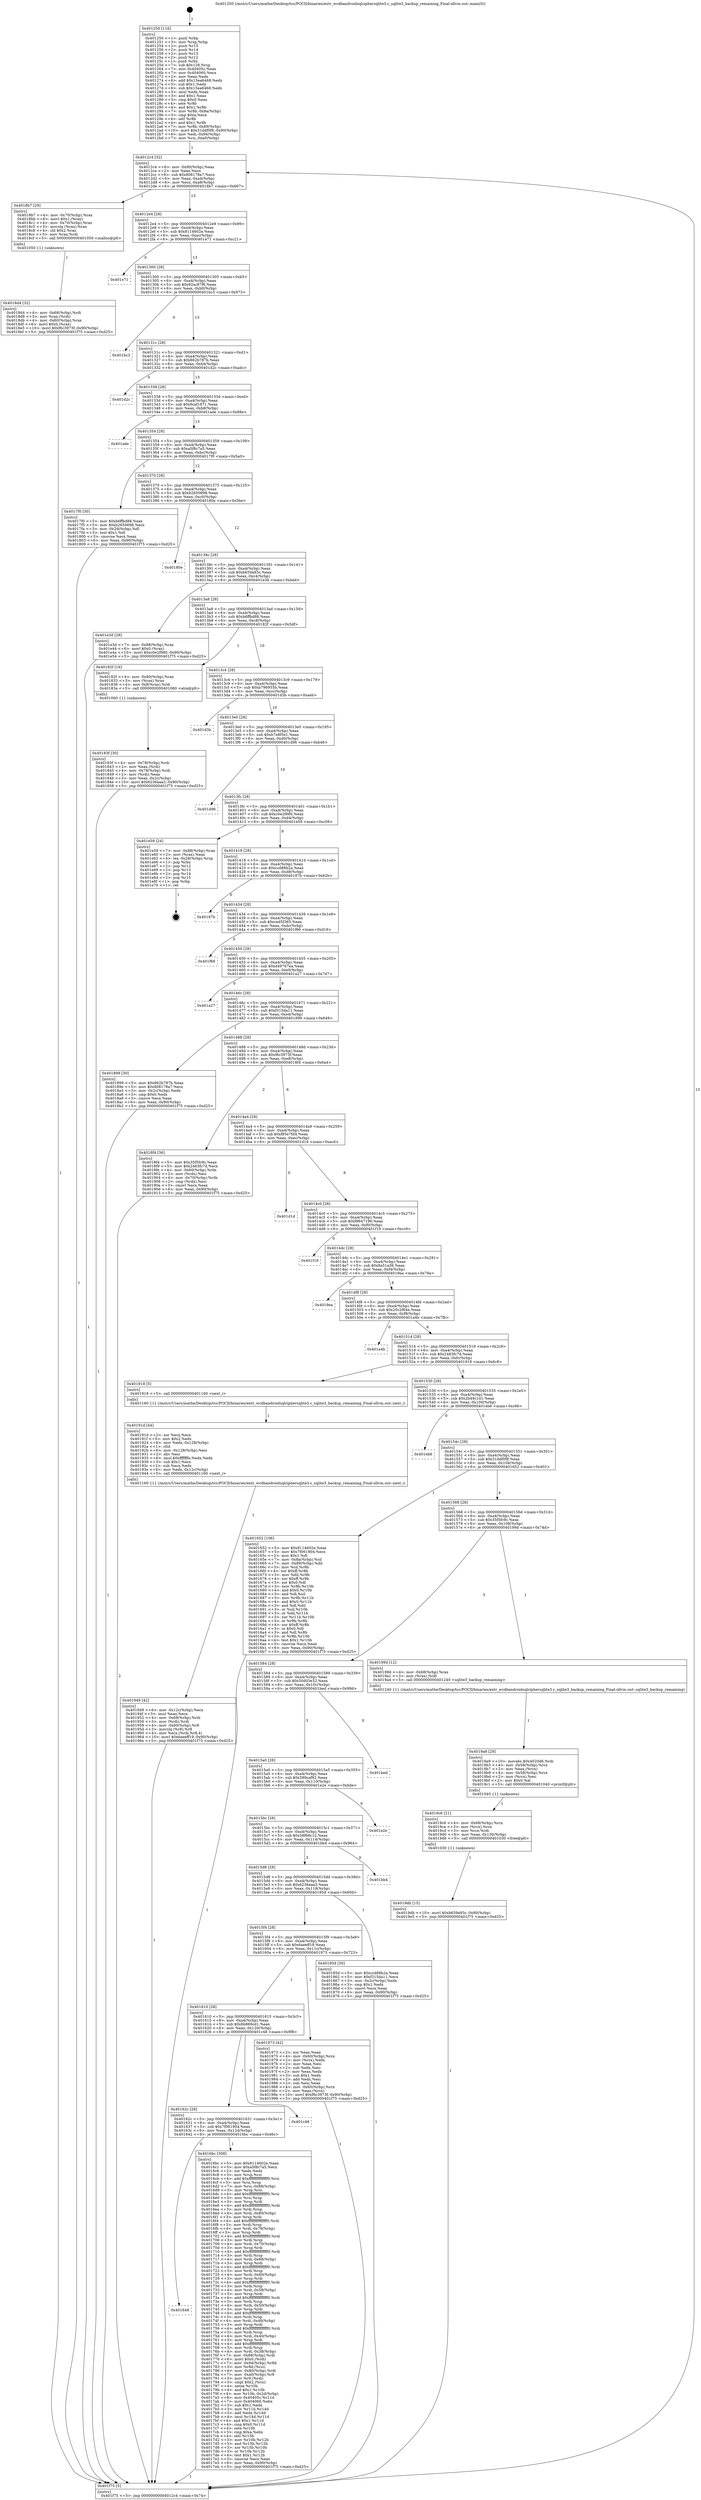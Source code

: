 digraph "0x401250" {
  label = "0x401250 (/mnt/c/Users/mathe/Desktop/tcc/POCII/binaries/extr_wcdbandroidsqlciphersqlite3.c_sqlite3_backup_remaining_Final-ollvm.out::main(0))"
  labelloc = "t"
  node[shape=record]

  Entry [label="",width=0.3,height=0.3,shape=circle,fillcolor=black,style=filled]
  "0x4012c4" [label="{
     0x4012c4 [32]\l
     | [instrs]\l
     &nbsp;&nbsp;0x4012c4 \<+6\>: mov -0x90(%rbp),%eax\l
     &nbsp;&nbsp;0x4012ca \<+2\>: mov %eax,%ecx\l
     &nbsp;&nbsp;0x4012cc \<+6\>: sub $0x808178a7,%ecx\l
     &nbsp;&nbsp;0x4012d2 \<+6\>: mov %eax,-0xa4(%rbp)\l
     &nbsp;&nbsp;0x4012d8 \<+6\>: mov %ecx,-0xa8(%rbp)\l
     &nbsp;&nbsp;0x4012de \<+6\>: je 00000000004018b7 \<main+0x667\>\l
  }"]
  "0x4018b7" [label="{
     0x4018b7 [29]\l
     | [instrs]\l
     &nbsp;&nbsp;0x4018b7 \<+4\>: mov -0x70(%rbp),%rax\l
     &nbsp;&nbsp;0x4018bb \<+6\>: movl $0x1,(%rax)\l
     &nbsp;&nbsp;0x4018c1 \<+4\>: mov -0x70(%rbp),%rax\l
     &nbsp;&nbsp;0x4018c5 \<+3\>: movslq (%rax),%rax\l
     &nbsp;&nbsp;0x4018c8 \<+4\>: shl $0x2,%rax\l
     &nbsp;&nbsp;0x4018cc \<+3\>: mov %rax,%rdi\l
     &nbsp;&nbsp;0x4018cf \<+5\>: call 0000000000401050 \<malloc@plt\>\l
     | [calls]\l
     &nbsp;&nbsp;0x401050 \{1\} (unknown)\l
  }"]
  "0x4012e4" [label="{
     0x4012e4 [28]\l
     | [instrs]\l
     &nbsp;&nbsp;0x4012e4 \<+5\>: jmp 00000000004012e9 \<main+0x99\>\l
     &nbsp;&nbsp;0x4012e9 \<+6\>: mov -0xa4(%rbp),%eax\l
     &nbsp;&nbsp;0x4012ef \<+5\>: sub $0x8114602e,%eax\l
     &nbsp;&nbsp;0x4012f4 \<+6\>: mov %eax,-0xac(%rbp)\l
     &nbsp;&nbsp;0x4012fa \<+6\>: je 0000000000401e71 \<main+0xc21\>\l
  }"]
  Exit [label="",width=0.3,height=0.3,shape=circle,fillcolor=black,style=filled,peripheries=2]
  "0x401e71" [label="{
     0x401e71\l
  }", style=dashed]
  "0x401300" [label="{
     0x401300 [28]\l
     | [instrs]\l
     &nbsp;&nbsp;0x401300 \<+5\>: jmp 0000000000401305 \<main+0xb5\>\l
     &nbsp;&nbsp;0x401305 \<+6\>: mov -0xa4(%rbp),%eax\l
     &nbsp;&nbsp;0x40130b \<+5\>: sub $0x82ac87f6,%eax\l
     &nbsp;&nbsp;0x401310 \<+6\>: mov %eax,-0xb0(%rbp)\l
     &nbsp;&nbsp;0x401316 \<+6\>: je 0000000000401bc3 \<main+0x973\>\l
  }"]
  "0x4019db" [label="{
     0x4019db [15]\l
     | [instrs]\l
     &nbsp;&nbsp;0x4019db \<+10\>: movl $0xb659a93c,-0x90(%rbp)\l
     &nbsp;&nbsp;0x4019e5 \<+5\>: jmp 0000000000401f75 \<main+0xd25\>\l
  }"]
  "0x401bc3" [label="{
     0x401bc3\l
  }", style=dashed]
  "0x40131c" [label="{
     0x40131c [28]\l
     | [instrs]\l
     &nbsp;&nbsp;0x40131c \<+5\>: jmp 0000000000401321 \<main+0xd1\>\l
     &nbsp;&nbsp;0x401321 \<+6\>: mov -0xa4(%rbp),%eax\l
     &nbsp;&nbsp;0x401327 \<+5\>: sub $0x862b787b,%eax\l
     &nbsp;&nbsp;0x40132c \<+6\>: mov %eax,-0xb4(%rbp)\l
     &nbsp;&nbsp;0x401332 \<+6\>: je 0000000000401d2c \<main+0xadc\>\l
  }"]
  "0x4019c6" [label="{
     0x4019c6 [21]\l
     | [instrs]\l
     &nbsp;&nbsp;0x4019c6 \<+4\>: mov -0x68(%rbp),%rcx\l
     &nbsp;&nbsp;0x4019ca \<+3\>: mov (%rcx),%rcx\l
     &nbsp;&nbsp;0x4019cd \<+3\>: mov %rcx,%rdi\l
     &nbsp;&nbsp;0x4019d0 \<+6\>: mov %eax,-0x130(%rbp)\l
     &nbsp;&nbsp;0x4019d6 \<+5\>: call 0000000000401030 \<free@plt\>\l
     | [calls]\l
     &nbsp;&nbsp;0x401030 \{1\} (unknown)\l
  }"]
  "0x401d2c" [label="{
     0x401d2c\l
  }", style=dashed]
  "0x401338" [label="{
     0x401338 [28]\l
     | [instrs]\l
     &nbsp;&nbsp;0x401338 \<+5\>: jmp 000000000040133d \<main+0xed\>\l
     &nbsp;&nbsp;0x40133d \<+6\>: mov -0xa4(%rbp),%eax\l
     &nbsp;&nbsp;0x401343 \<+5\>: sub $0x9caf1871,%eax\l
     &nbsp;&nbsp;0x401348 \<+6\>: mov %eax,-0xb8(%rbp)\l
     &nbsp;&nbsp;0x40134e \<+6\>: je 0000000000401ade \<main+0x88e\>\l
  }"]
  "0x4019a9" [label="{
     0x4019a9 [29]\l
     | [instrs]\l
     &nbsp;&nbsp;0x4019a9 \<+10\>: movabs $0x4020d6,%rdi\l
     &nbsp;&nbsp;0x4019b3 \<+4\>: mov -0x58(%rbp),%rcx\l
     &nbsp;&nbsp;0x4019b7 \<+2\>: mov %eax,(%rcx)\l
     &nbsp;&nbsp;0x4019b9 \<+4\>: mov -0x58(%rbp),%rcx\l
     &nbsp;&nbsp;0x4019bd \<+2\>: mov (%rcx),%esi\l
     &nbsp;&nbsp;0x4019bf \<+2\>: mov $0x0,%al\l
     &nbsp;&nbsp;0x4019c1 \<+5\>: call 0000000000401040 \<printf@plt\>\l
     | [calls]\l
     &nbsp;&nbsp;0x401040 \{1\} (unknown)\l
  }"]
  "0x401ade" [label="{
     0x401ade\l
  }", style=dashed]
  "0x401354" [label="{
     0x401354 [28]\l
     | [instrs]\l
     &nbsp;&nbsp;0x401354 \<+5\>: jmp 0000000000401359 \<main+0x109\>\l
     &nbsp;&nbsp;0x401359 \<+6\>: mov -0xa4(%rbp),%eax\l
     &nbsp;&nbsp;0x40135f \<+5\>: sub $0xa5f8c7a5,%eax\l
     &nbsp;&nbsp;0x401364 \<+6\>: mov %eax,-0xbc(%rbp)\l
     &nbsp;&nbsp;0x40136a \<+6\>: je 00000000004017f0 \<main+0x5a0\>\l
  }"]
  "0x401949" [label="{
     0x401949 [42]\l
     | [instrs]\l
     &nbsp;&nbsp;0x401949 \<+6\>: mov -0x12c(%rbp),%ecx\l
     &nbsp;&nbsp;0x40194f \<+3\>: imul %eax,%ecx\l
     &nbsp;&nbsp;0x401952 \<+4\>: mov -0x68(%rbp),%rdi\l
     &nbsp;&nbsp;0x401956 \<+3\>: mov (%rdi),%rdi\l
     &nbsp;&nbsp;0x401959 \<+4\>: mov -0x60(%rbp),%r8\l
     &nbsp;&nbsp;0x40195d \<+3\>: movslq (%r8),%r8\l
     &nbsp;&nbsp;0x401960 \<+4\>: mov %ecx,(%rdi,%r8,4)\l
     &nbsp;&nbsp;0x401964 \<+10\>: movl $0x6aeeff19,-0x90(%rbp)\l
     &nbsp;&nbsp;0x40196e \<+5\>: jmp 0000000000401f75 \<main+0xd25\>\l
  }"]
  "0x4017f0" [label="{
     0x4017f0 [30]\l
     | [instrs]\l
     &nbsp;&nbsp;0x4017f0 \<+5\>: mov $0xb6ffbd88,%eax\l
     &nbsp;&nbsp;0x4017f5 \<+5\>: mov $0xb2650698,%ecx\l
     &nbsp;&nbsp;0x4017fa \<+3\>: mov -0x2d(%rbp),%dl\l
     &nbsp;&nbsp;0x4017fd \<+3\>: test $0x1,%dl\l
     &nbsp;&nbsp;0x401800 \<+3\>: cmovne %ecx,%eax\l
     &nbsp;&nbsp;0x401803 \<+6\>: mov %eax,-0x90(%rbp)\l
     &nbsp;&nbsp;0x401809 \<+5\>: jmp 0000000000401f75 \<main+0xd25\>\l
  }"]
  "0x401370" [label="{
     0x401370 [28]\l
     | [instrs]\l
     &nbsp;&nbsp;0x401370 \<+5\>: jmp 0000000000401375 \<main+0x125\>\l
     &nbsp;&nbsp;0x401375 \<+6\>: mov -0xa4(%rbp),%eax\l
     &nbsp;&nbsp;0x40137b \<+5\>: sub $0xb2650698,%eax\l
     &nbsp;&nbsp;0x401380 \<+6\>: mov %eax,-0xc0(%rbp)\l
     &nbsp;&nbsp;0x401386 \<+6\>: je 000000000040180e \<main+0x5be\>\l
  }"]
  "0x40191d" [label="{
     0x40191d [44]\l
     | [instrs]\l
     &nbsp;&nbsp;0x40191d \<+2\>: xor %ecx,%ecx\l
     &nbsp;&nbsp;0x40191f \<+5\>: mov $0x2,%edx\l
     &nbsp;&nbsp;0x401924 \<+6\>: mov %edx,-0x128(%rbp)\l
     &nbsp;&nbsp;0x40192a \<+1\>: cltd\l
     &nbsp;&nbsp;0x40192b \<+6\>: mov -0x128(%rbp),%esi\l
     &nbsp;&nbsp;0x401931 \<+2\>: idiv %esi\l
     &nbsp;&nbsp;0x401933 \<+6\>: imul $0xfffffffe,%edx,%edx\l
     &nbsp;&nbsp;0x401939 \<+3\>: sub $0x1,%ecx\l
     &nbsp;&nbsp;0x40193c \<+2\>: sub %ecx,%edx\l
     &nbsp;&nbsp;0x40193e \<+6\>: mov %edx,-0x12c(%rbp)\l
     &nbsp;&nbsp;0x401944 \<+5\>: call 0000000000401160 \<next_i\>\l
     | [calls]\l
     &nbsp;&nbsp;0x401160 \{1\} (/mnt/c/Users/mathe/Desktop/tcc/POCII/binaries/extr_wcdbandroidsqlciphersqlite3.c_sqlite3_backup_remaining_Final-ollvm.out::next_i)\l
  }"]
  "0x40180e" [label="{
     0x40180e\l
  }", style=dashed]
  "0x40138c" [label="{
     0x40138c [28]\l
     | [instrs]\l
     &nbsp;&nbsp;0x40138c \<+5\>: jmp 0000000000401391 \<main+0x141\>\l
     &nbsp;&nbsp;0x401391 \<+6\>: mov -0xa4(%rbp),%eax\l
     &nbsp;&nbsp;0x401397 \<+5\>: sub $0xb659a93c,%eax\l
     &nbsp;&nbsp;0x40139c \<+6\>: mov %eax,-0xc4(%rbp)\l
     &nbsp;&nbsp;0x4013a2 \<+6\>: je 0000000000401e3d \<main+0xbed\>\l
  }"]
  "0x4018d4" [label="{
     0x4018d4 [32]\l
     | [instrs]\l
     &nbsp;&nbsp;0x4018d4 \<+4\>: mov -0x68(%rbp),%rdi\l
     &nbsp;&nbsp;0x4018d8 \<+3\>: mov %rax,(%rdi)\l
     &nbsp;&nbsp;0x4018db \<+4\>: mov -0x60(%rbp),%rax\l
     &nbsp;&nbsp;0x4018df \<+6\>: movl $0x0,(%rax)\l
     &nbsp;&nbsp;0x4018e5 \<+10\>: movl $0xf6c3973f,-0x90(%rbp)\l
     &nbsp;&nbsp;0x4018ef \<+5\>: jmp 0000000000401f75 \<main+0xd25\>\l
  }"]
  "0x401e3d" [label="{
     0x401e3d [28]\l
     | [instrs]\l
     &nbsp;&nbsp;0x401e3d \<+7\>: mov -0x88(%rbp),%rax\l
     &nbsp;&nbsp;0x401e44 \<+6\>: movl $0x0,(%rax)\l
     &nbsp;&nbsp;0x401e4a \<+10\>: movl $0xc0e2f980,-0x90(%rbp)\l
     &nbsp;&nbsp;0x401e54 \<+5\>: jmp 0000000000401f75 \<main+0xd25\>\l
  }"]
  "0x4013a8" [label="{
     0x4013a8 [28]\l
     | [instrs]\l
     &nbsp;&nbsp;0x4013a8 \<+5\>: jmp 00000000004013ad \<main+0x15d\>\l
     &nbsp;&nbsp;0x4013ad \<+6\>: mov -0xa4(%rbp),%eax\l
     &nbsp;&nbsp;0x4013b3 \<+5\>: sub $0xb6ffbd88,%eax\l
     &nbsp;&nbsp;0x4013b8 \<+6\>: mov %eax,-0xc8(%rbp)\l
     &nbsp;&nbsp;0x4013be \<+6\>: je 000000000040182f \<main+0x5df\>\l
  }"]
  "0x40183f" [label="{
     0x40183f [30]\l
     | [instrs]\l
     &nbsp;&nbsp;0x40183f \<+4\>: mov -0x78(%rbp),%rdi\l
     &nbsp;&nbsp;0x401843 \<+2\>: mov %eax,(%rdi)\l
     &nbsp;&nbsp;0x401845 \<+4\>: mov -0x78(%rbp),%rdi\l
     &nbsp;&nbsp;0x401849 \<+2\>: mov (%rdi),%eax\l
     &nbsp;&nbsp;0x40184b \<+3\>: mov %eax,-0x2c(%rbp)\l
     &nbsp;&nbsp;0x40184e \<+10\>: movl $0x6236aaa3,-0x90(%rbp)\l
     &nbsp;&nbsp;0x401858 \<+5\>: jmp 0000000000401f75 \<main+0xd25\>\l
  }"]
  "0x40182f" [label="{
     0x40182f [16]\l
     | [instrs]\l
     &nbsp;&nbsp;0x40182f \<+4\>: mov -0x80(%rbp),%rax\l
     &nbsp;&nbsp;0x401833 \<+3\>: mov (%rax),%rax\l
     &nbsp;&nbsp;0x401836 \<+4\>: mov 0x8(%rax),%rdi\l
     &nbsp;&nbsp;0x40183a \<+5\>: call 0000000000401060 \<atoi@plt\>\l
     | [calls]\l
     &nbsp;&nbsp;0x401060 \{1\} (unknown)\l
  }"]
  "0x4013c4" [label="{
     0x4013c4 [28]\l
     | [instrs]\l
     &nbsp;&nbsp;0x4013c4 \<+5\>: jmp 00000000004013c9 \<main+0x179\>\l
     &nbsp;&nbsp;0x4013c9 \<+6\>: mov -0xa4(%rbp),%eax\l
     &nbsp;&nbsp;0x4013cf \<+5\>: sub $0xb796955b,%eax\l
     &nbsp;&nbsp;0x4013d4 \<+6\>: mov %eax,-0xcc(%rbp)\l
     &nbsp;&nbsp;0x4013da \<+6\>: je 0000000000401d3b \<main+0xaeb\>\l
  }"]
  "0x401648" [label="{
     0x401648\l
  }", style=dashed]
  "0x401d3b" [label="{
     0x401d3b\l
  }", style=dashed]
  "0x4013e0" [label="{
     0x4013e0 [28]\l
     | [instrs]\l
     &nbsp;&nbsp;0x4013e0 \<+5\>: jmp 00000000004013e5 \<main+0x195\>\l
     &nbsp;&nbsp;0x4013e5 \<+6\>: mov -0xa4(%rbp),%eax\l
     &nbsp;&nbsp;0x4013eb \<+5\>: sub $0xb7e8f5e1,%eax\l
     &nbsp;&nbsp;0x4013f0 \<+6\>: mov %eax,-0xd0(%rbp)\l
     &nbsp;&nbsp;0x4013f6 \<+6\>: je 0000000000401d96 \<main+0xb46\>\l
  }"]
  "0x4016bc" [label="{
     0x4016bc [308]\l
     | [instrs]\l
     &nbsp;&nbsp;0x4016bc \<+5\>: mov $0x8114602e,%eax\l
     &nbsp;&nbsp;0x4016c1 \<+5\>: mov $0xa5f8c7a5,%ecx\l
     &nbsp;&nbsp;0x4016c6 \<+2\>: xor %edx,%edx\l
     &nbsp;&nbsp;0x4016c8 \<+3\>: mov %rsp,%rsi\l
     &nbsp;&nbsp;0x4016cb \<+4\>: add $0xfffffffffffffff0,%rsi\l
     &nbsp;&nbsp;0x4016cf \<+3\>: mov %rsi,%rsp\l
     &nbsp;&nbsp;0x4016d2 \<+7\>: mov %rsi,-0x88(%rbp)\l
     &nbsp;&nbsp;0x4016d9 \<+3\>: mov %rsp,%rsi\l
     &nbsp;&nbsp;0x4016dc \<+4\>: add $0xfffffffffffffff0,%rsi\l
     &nbsp;&nbsp;0x4016e0 \<+3\>: mov %rsi,%rsp\l
     &nbsp;&nbsp;0x4016e3 \<+3\>: mov %rsp,%rdi\l
     &nbsp;&nbsp;0x4016e6 \<+4\>: add $0xfffffffffffffff0,%rdi\l
     &nbsp;&nbsp;0x4016ea \<+3\>: mov %rdi,%rsp\l
     &nbsp;&nbsp;0x4016ed \<+4\>: mov %rdi,-0x80(%rbp)\l
     &nbsp;&nbsp;0x4016f1 \<+3\>: mov %rsp,%rdi\l
     &nbsp;&nbsp;0x4016f4 \<+4\>: add $0xfffffffffffffff0,%rdi\l
     &nbsp;&nbsp;0x4016f8 \<+3\>: mov %rdi,%rsp\l
     &nbsp;&nbsp;0x4016fb \<+4\>: mov %rdi,-0x78(%rbp)\l
     &nbsp;&nbsp;0x4016ff \<+3\>: mov %rsp,%rdi\l
     &nbsp;&nbsp;0x401702 \<+4\>: add $0xfffffffffffffff0,%rdi\l
     &nbsp;&nbsp;0x401706 \<+3\>: mov %rdi,%rsp\l
     &nbsp;&nbsp;0x401709 \<+4\>: mov %rdi,-0x70(%rbp)\l
     &nbsp;&nbsp;0x40170d \<+3\>: mov %rsp,%rdi\l
     &nbsp;&nbsp;0x401710 \<+4\>: add $0xfffffffffffffff0,%rdi\l
     &nbsp;&nbsp;0x401714 \<+3\>: mov %rdi,%rsp\l
     &nbsp;&nbsp;0x401717 \<+4\>: mov %rdi,-0x68(%rbp)\l
     &nbsp;&nbsp;0x40171b \<+3\>: mov %rsp,%rdi\l
     &nbsp;&nbsp;0x40171e \<+4\>: add $0xfffffffffffffff0,%rdi\l
     &nbsp;&nbsp;0x401722 \<+3\>: mov %rdi,%rsp\l
     &nbsp;&nbsp;0x401725 \<+4\>: mov %rdi,-0x60(%rbp)\l
     &nbsp;&nbsp;0x401729 \<+3\>: mov %rsp,%rdi\l
     &nbsp;&nbsp;0x40172c \<+4\>: add $0xfffffffffffffff0,%rdi\l
     &nbsp;&nbsp;0x401730 \<+3\>: mov %rdi,%rsp\l
     &nbsp;&nbsp;0x401733 \<+4\>: mov %rdi,-0x58(%rbp)\l
     &nbsp;&nbsp;0x401737 \<+3\>: mov %rsp,%rdi\l
     &nbsp;&nbsp;0x40173a \<+4\>: add $0xfffffffffffffff0,%rdi\l
     &nbsp;&nbsp;0x40173e \<+3\>: mov %rdi,%rsp\l
     &nbsp;&nbsp;0x401741 \<+4\>: mov %rdi,-0x50(%rbp)\l
     &nbsp;&nbsp;0x401745 \<+3\>: mov %rsp,%rdi\l
     &nbsp;&nbsp;0x401748 \<+4\>: add $0xfffffffffffffff0,%rdi\l
     &nbsp;&nbsp;0x40174c \<+3\>: mov %rdi,%rsp\l
     &nbsp;&nbsp;0x40174f \<+4\>: mov %rdi,-0x48(%rbp)\l
     &nbsp;&nbsp;0x401753 \<+3\>: mov %rsp,%rdi\l
     &nbsp;&nbsp;0x401756 \<+4\>: add $0xfffffffffffffff0,%rdi\l
     &nbsp;&nbsp;0x40175a \<+3\>: mov %rdi,%rsp\l
     &nbsp;&nbsp;0x40175d \<+4\>: mov %rdi,-0x40(%rbp)\l
     &nbsp;&nbsp;0x401761 \<+3\>: mov %rsp,%rdi\l
     &nbsp;&nbsp;0x401764 \<+4\>: add $0xfffffffffffffff0,%rdi\l
     &nbsp;&nbsp;0x401768 \<+3\>: mov %rdi,%rsp\l
     &nbsp;&nbsp;0x40176b \<+4\>: mov %rdi,-0x38(%rbp)\l
     &nbsp;&nbsp;0x40176f \<+7\>: mov -0x88(%rbp),%rdi\l
     &nbsp;&nbsp;0x401776 \<+6\>: movl $0x0,(%rdi)\l
     &nbsp;&nbsp;0x40177c \<+7\>: mov -0x94(%rbp),%r8d\l
     &nbsp;&nbsp;0x401783 \<+3\>: mov %r8d,(%rsi)\l
     &nbsp;&nbsp;0x401786 \<+4\>: mov -0x80(%rbp),%rdi\l
     &nbsp;&nbsp;0x40178a \<+7\>: mov -0xa0(%rbp),%r9\l
     &nbsp;&nbsp;0x401791 \<+3\>: mov %r9,(%rdi)\l
     &nbsp;&nbsp;0x401794 \<+3\>: cmpl $0x2,(%rsi)\l
     &nbsp;&nbsp;0x401797 \<+4\>: setne %r10b\l
     &nbsp;&nbsp;0x40179b \<+4\>: and $0x1,%r10b\l
     &nbsp;&nbsp;0x40179f \<+4\>: mov %r10b,-0x2d(%rbp)\l
     &nbsp;&nbsp;0x4017a3 \<+8\>: mov 0x40405c,%r11d\l
     &nbsp;&nbsp;0x4017ab \<+7\>: mov 0x404060,%ebx\l
     &nbsp;&nbsp;0x4017b2 \<+3\>: sub $0x1,%edx\l
     &nbsp;&nbsp;0x4017b5 \<+3\>: mov %r11d,%r14d\l
     &nbsp;&nbsp;0x4017b8 \<+3\>: add %edx,%r14d\l
     &nbsp;&nbsp;0x4017bb \<+4\>: imul %r14d,%r11d\l
     &nbsp;&nbsp;0x4017bf \<+4\>: and $0x1,%r11d\l
     &nbsp;&nbsp;0x4017c3 \<+4\>: cmp $0x0,%r11d\l
     &nbsp;&nbsp;0x4017c7 \<+4\>: sete %r10b\l
     &nbsp;&nbsp;0x4017cb \<+3\>: cmp $0xa,%ebx\l
     &nbsp;&nbsp;0x4017ce \<+4\>: setl %r15b\l
     &nbsp;&nbsp;0x4017d2 \<+3\>: mov %r10b,%r12b\l
     &nbsp;&nbsp;0x4017d5 \<+3\>: and %r15b,%r12b\l
     &nbsp;&nbsp;0x4017d8 \<+3\>: xor %r15b,%r10b\l
     &nbsp;&nbsp;0x4017db \<+3\>: or %r10b,%r12b\l
     &nbsp;&nbsp;0x4017de \<+4\>: test $0x1,%r12b\l
     &nbsp;&nbsp;0x4017e2 \<+3\>: cmovne %ecx,%eax\l
     &nbsp;&nbsp;0x4017e5 \<+6\>: mov %eax,-0x90(%rbp)\l
     &nbsp;&nbsp;0x4017eb \<+5\>: jmp 0000000000401f75 \<main+0xd25\>\l
  }"]
  "0x401d96" [label="{
     0x401d96\l
  }", style=dashed]
  "0x4013fc" [label="{
     0x4013fc [28]\l
     | [instrs]\l
     &nbsp;&nbsp;0x4013fc \<+5\>: jmp 0000000000401401 \<main+0x1b1\>\l
     &nbsp;&nbsp;0x401401 \<+6\>: mov -0xa4(%rbp),%eax\l
     &nbsp;&nbsp;0x401407 \<+5\>: sub $0xc0e2f980,%eax\l
     &nbsp;&nbsp;0x40140c \<+6\>: mov %eax,-0xd4(%rbp)\l
     &nbsp;&nbsp;0x401412 \<+6\>: je 0000000000401e59 \<main+0xc09\>\l
  }"]
  "0x40162c" [label="{
     0x40162c [28]\l
     | [instrs]\l
     &nbsp;&nbsp;0x40162c \<+5\>: jmp 0000000000401631 \<main+0x3e1\>\l
     &nbsp;&nbsp;0x401631 \<+6\>: mov -0xa4(%rbp),%eax\l
     &nbsp;&nbsp;0x401637 \<+5\>: sub $0x7f061904,%eax\l
     &nbsp;&nbsp;0x40163c \<+6\>: mov %eax,-0x124(%rbp)\l
     &nbsp;&nbsp;0x401642 \<+6\>: je 00000000004016bc \<main+0x46c\>\l
  }"]
  "0x401e59" [label="{
     0x401e59 [24]\l
     | [instrs]\l
     &nbsp;&nbsp;0x401e59 \<+7\>: mov -0x88(%rbp),%rax\l
     &nbsp;&nbsp;0x401e60 \<+2\>: mov (%rax),%eax\l
     &nbsp;&nbsp;0x401e62 \<+4\>: lea -0x28(%rbp),%rsp\l
     &nbsp;&nbsp;0x401e66 \<+1\>: pop %rbx\l
     &nbsp;&nbsp;0x401e67 \<+2\>: pop %r12\l
     &nbsp;&nbsp;0x401e69 \<+2\>: pop %r13\l
     &nbsp;&nbsp;0x401e6b \<+2\>: pop %r14\l
     &nbsp;&nbsp;0x401e6d \<+2\>: pop %r15\l
     &nbsp;&nbsp;0x401e6f \<+1\>: pop %rbp\l
     &nbsp;&nbsp;0x401e70 \<+1\>: ret\l
  }"]
  "0x401418" [label="{
     0x401418 [28]\l
     | [instrs]\l
     &nbsp;&nbsp;0x401418 \<+5\>: jmp 000000000040141d \<main+0x1cd\>\l
     &nbsp;&nbsp;0x40141d \<+6\>: mov -0xa4(%rbp),%eax\l
     &nbsp;&nbsp;0x401423 \<+5\>: sub $0xccd88b2a,%eax\l
     &nbsp;&nbsp;0x401428 \<+6\>: mov %eax,-0xd8(%rbp)\l
     &nbsp;&nbsp;0x40142e \<+6\>: je 000000000040187b \<main+0x62b\>\l
  }"]
  "0x401c48" [label="{
     0x401c48\l
  }", style=dashed]
  "0x40187b" [label="{
     0x40187b\l
  }", style=dashed]
  "0x401434" [label="{
     0x401434 [28]\l
     | [instrs]\l
     &nbsp;&nbsp;0x401434 \<+5\>: jmp 0000000000401439 \<main+0x1e9\>\l
     &nbsp;&nbsp;0x401439 \<+6\>: mov -0xa4(%rbp),%eax\l
     &nbsp;&nbsp;0x40143f \<+5\>: sub $0xced5f365,%eax\l
     &nbsp;&nbsp;0x401444 \<+6\>: mov %eax,-0xdc(%rbp)\l
     &nbsp;&nbsp;0x40144a \<+6\>: je 0000000000401f66 \<main+0xd16\>\l
  }"]
  "0x401610" [label="{
     0x401610 [28]\l
     | [instrs]\l
     &nbsp;&nbsp;0x401610 \<+5\>: jmp 0000000000401615 \<main+0x3c5\>\l
     &nbsp;&nbsp;0x401615 \<+6\>: mov -0xa4(%rbp),%eax\l
     &nbsp;&nbsp;0x40161b \<+5\>: sub $0x6b869cd1,%eax\l
     &nbsp;&nbsp;0x401620 \<+6\>: mov %eax,-0x120(%rbp)\l
     &nbsp;&nbsp;0x401626 \<+6\>: je 0000000000401c48 \<main+0x9f8\>\l
  }"]
  "0x401f66" [label="{
     0x401f66\l
  }", style=dashed]
  "0x401450" [label="{
     0x401450 [28]\l
     | [instrs]\l
     &nbsp;&nbsp;0x401450 \<+5\>: jmp 0000000000401455 \<main+0x205\>\l
     &nbsp;&nbsp;0x401455 \<+6\>: mov -0xa4(%rbp),%eax\l
     &nbsp;&nbsp;0x40145b \<+5\>: sub $0xd49767ea,%eax\l
     &nbsp;&nbsp;0x401460 \<+6\>: mov %eax,-0xe0(%rbp)\l
     &nbsp;&nbsp;0x401466 \<+6\>: je 0000000000401a27 \<main+0x7d7\>\l
  }"]
  "0x401973" [label="{
     0x401973 [42]\l
     | [instrs]\l
     &nbsp;&nbsp;0x401973 \<+2\>: xor %eax,%eax\l
     &nbsp;&nbsp;0x401975 \<+4\>: mov -0x60(%rbp),%rcx\l
     &nbsp;&nbsp;0x401979 \<+2\>: mov (%rcx),%edx\l
     &nbsp;&nbsp;0x40197b \<+2\>: mov %eax,%esi\l
     &nbsp;&nbsp;0x40197d \<+2\>: sub %edx,%esi\l
     &nbsp;&nbsp;0x40197f \<+2\>: mov %eax,%edx\l
     &nbsp;&nbsp;0x401981 \<+3\>: sub $0x1,%edx\l
     &nbsp;&nbsp;0x401984 \<+2\>: add %edx,%esi\l
     &nbsp;&nbsp;0x401986 \<+2\>: sub %esi,%eax\l
     &nbsp;&nbsp;0x401988 \<+4\>: mov -0x60(%rbp),%rcx\l
     &nbsp;&nbsp;0x40198c \<+2\>: mov %eax,(%rcx)\l
     &nbsp;&nbsp;0x40198e \<+10\>: movl $0xf6c3973f,-0x90(%rbp)\l
     &nbsp;&nbsp;0x401998 \<+5\>: jmp 0000000000401f75 \<main+0xd25\>\l
  }"]
  "0x401a27" [label="{
     0x401a27\l
  }", style=dashed]
  "0x40146c" [label="{
     0x40146c [28]\l
     | [instrs]\l
     &nbsp;&nbsp;0x40146c \<+5\>: jmp 0000000000401471 \<main+0x221\>\l
     &nbsp;&nbsp;0x401471 \<+6\>: mov -0xa4(%rbp),%eax\l
     &nbsp;&nbsp;0x401477 \<+5\>: sub $0xf315da11,%eax\l
     &nbsp;&nbsp;0x40147c \<+6\>: mov %eax,-0xe4(%rbp)\l
     &nbsp;&nbsp;0x401482 \<+6\>: je 0000000000401899 \<main+0x649\>\l
  }"]
  "0x4015f4" [label="{
     0x4015f4 [28]\l
     | [instrs]\l
     &nbsp;&nbsp;0x4015f4 \<+5\>: jmp 00000000004015f9 \<main+0x3a9\>\l
     &nbsp;&nbsp;0x4015f9 \<+6\>: mov -0xa4(%rbp),%eax\l
     &nbsp;&nbsp;0x4015ff \<+5\>: sub $0x6aeeff19,%eax\l
     &nbsp;&nbsp;0x401604 \<+6\>: mov %eax,-0x11c(%rbp)\l
     &nbsp;&nbsp;0x40160a \<+6\>: je 0000000000401973 \<main+0x723\>\l
  }"]
  "0x401899" [label="{
     0x401899 [30]\l
     | [instrs]\l
     &nbsp;&nbsp;0x401899 \<+5\>: mov $0x862b787b,%eax\l
     &nbsp;&nbsp;0x40189e \<+5\>: mov $0x808178a7,%ecx\l
     &nbsp;&nbsp;0x4018a3 \<+3\>: mov -0x2c(%rbp),%edx\l
     &nbsp;&nbsp;0x4018a6 \<+3\>: cmp $0x0,%edx\l
     &nbsp;&nbsp;0x4018a9 \<+3\>: cmove %ecx,%eax\l
     &nbsp;&nbsp;0x4018ac \<+6\>: mov %eax,-0x90(%rbp)\l
     &nbsp;&nbsp;0x4018b2 \<+5\>: jmp 0000000000401f75 \<main+0xd25\>\l
  }"]
  "0x401488" [label="{
     0x401488 [28]\l
     | [instrs]\l
     &nbsp;&nbsp;0x401488 \<+5\>: jmp 000000000040148d \<main+0x23d\>\l
     &nbsp;&nbsp;0x40148d \<+6\>: mov -0xa4(%rbp),%eax\l
     &nbsp;&nbsp;0x401493 \<+5\>: sub $0xf6c3973f,%eax\l
     &nbsp;&nbsp;0x401498 \<+6\>: mov %eax,-0xe8(%rbp)\l
     &nbsp;&nbsp;0x40149e \<+6\>: je 00000000004018f4 \<main+0x6a4\>\l
  }"]
  "0x40185d" [label="{
     0x40185d [30]\l
     | [instrs]\l
     &nbsp;&nbsp;0x40185d \<+5\>: mov $0xccd88b2a,%eax\l
     &nbsp;&nbsp;0x401862 \<+5\>: mov $0xf315da11,%ecx\l
     &nbsp;&nbsp;0x401867 \<+3\>: mov -0x2c(%rbp),%edx\l
     &nbsp;&nbsp;0x40186a \<+3\>: cmp $0x1,%edx\l
     &nbsp;&nbsp;0x40186d \<+3\>: cmovl %ecx,%eax\l
     &nbsp;&nbsp;0x401870 \<+6\>: mov %eax,-0x90(%rbp)\l
     &nbsp;&nbsp;0x401876 \<+5\>: jmp 0000000000401f75 \<main+0xd25\>\l
  }"]
  "0x4018f4" [label="{
     0x4018f4 [36]\l
     | [instrs]\l
     &nbsp;&nbsp;0x4018f4 \<+5\>: mov $0x35f5fc9c,%eax\l
     &nbsp;&nbsp;0x4018f9 \<+5\>: mov $0x2483fc7d,%ecx\l
     &nbsp;&nbsp;0x4018fe \<+4\>: mov -0x60(%rbp),%rdx\l
     &nbsp;&nbsp;0x401902 \<+2\>: mov (%rdx),%esi\l
     &nbsp;&nbsp;0x401904 \<+4\>: mov -0x70(%rbp),%rdx\l
     &nbsp;&nbsp;0x401908 \<+2\>: cmp (%rdx),%esi\l
     &nbsp;&nbsp;0x40190a \<+3\>: cmovl %ecx,%eax\l
     &nbsp;&nbsp;0x40190d \<+6\>: mov %eax,-0x90(%rbp)\l
     &nbsp;&nbsp;0x401913 \<+5\>: jmp 0000000000401f75 \<main+0xd25\>\l
  }"]
  "0x4014a4" [label="{
     0x4014a4 [28]\l
     | [instrs]\l
     &nbsp;&nbsp;0x4014a4 \<+5\>: jmp 00000000004014a9 \<main+0x259\>\l
     &nbsp;&nbsp;0x4014a9 \<+6\>: mov -0xa4(%rbp),%eax\l
     &nbsp;&nbsp;0x4014af \<+5\>: sub $0xf85e7fd4,%eax\l
     &nbsp;&nbsp;0x4014b4 \<+6\>: mov %eax,-0xec(%rbp)\l
     &nbsp;&nbsp;0x4014ba \<+6\>: je 0000000000401d1d \<main+0xacd\>\l
  }"]
  "0x4015d8" [label="{
     0x4015d8 [28]\l
     | [instrs]\l
     &nbsp;&nbsp;0x4015d8 \<+5\>: jmp 00000000004015dd \<main+0x38d\>\l
     &nbsp;&nbsp;0x4015dd \<+6\>: mov -0xa4(%rbp),%eax\l
     &nbsp;&nbsp;0x4015e3 \<+5\>: sub $0x6236aaa3,%eax\l
     &nbsp;&nbsp;0x4015e8 \<+6\>: mov %eax,-0x118(%rbp)\l
     &nbsp;&nbsp;0x4015ee \<+6\>: je 000000000040185d \<main+0x60d\>\l
  }"]
  "0x401d1d" [label="{
     0x401d1d\l
  }", style=dashed]
  "0x4014c0" [label="{
     0x4014c0 [28]\l
     | [instrs]\l
     &nbsp;&nbsp;0x4014c0 \<+5\>: jmp 00000000004014c5 \<main+0x275\>\l
     &nbsp;&nbsp;0x4014c5 \<+6\>: mov -0xa4(%rbp),%eax\l
     &nbsp;&nbsp;0x4014cb \<+5\>: sub $0xf9647196,%eax\l
     &nbsp;&nbsp;0x4014d0 \<+6\>: mov %eax,-0xf0(%rbp)\l
     &nbsp;&nbsp;0x4014d6 \<+6\>: je 0000000000401f19 \<main+0xcc9\>\l
  }"]
  "0x401bb4" [label="{
     0x401bb4\l
  }", style=dashed]
  "0x401f19" [label="{
     0x401f19\l
  }", style=dashed]
  "0x4014dc" [label="{
     0x4014dc [28]\l
     | [instrs]\l
     &nbsp;&nbsp;0x4014dc \<+5\>: jmp 00000000004014e1 \<main+0x291\>\l
     &nbsp;&nbsp;0x4014e1 \<+6\>: mov -0xa4(%rbp),%eax\l
     &nbsp;&nbsp;0x4014e7 \<+5\>: sub $0x8a51a36,%eax\l
     &nbsp;&nbsp;0x4014ec \<+6\>: mov %eax,-0xf4(%rbp)\l
     &nbsp;&nbsp;0x4014f2 \<+6\>: je 00000000004019ea \<main+0x79a\>\l
  }"]
  "0x4015bc" [label="{
     0x4015bc [28]\l
     | [instrs]\l
     &nbsp;&nbsp;0x4015bc \<+5\>: jmp 00000000004015c1 \<main+0x371\>\l
     &nbsp;&nbsp;0x4015c1 \<+6\>: mov -0xa4(%rbp),%eax\l
     &nbsp;&nbsp;0x4015c7 \<+5\>: sub $0x58f68c12,%eax\l
     &nbsp;&nbsp;0x4015cc \<+6\>: mov %eax,-0x114(%rbp)\l
     &nbsp;&nbsp;0x4015d2 \<+6\>: je 0000000000401bb4 \<main+0x964\>\l
  }"]
  "0x4019ea" [label="{
     0x4019ea\l
  }", style=dashed]
  "0x4014f8" [label="{
     0x4014f8 [28]\l
     | [instrs]\l
     &nbsp;&nbsp;0x4014f8 \<+5\>: jmp 00000000004014fd \<main+0x2ad\>\l
     &nbsp;&nbsp;0x4014fd \<+6\>: mov -0xa4(%rbp),%eax\l
     &nbsp;&nbsp;0x401503 \<+5\>: sub $0x20c2f64e,%eax\l
     &nbsp;&nbsp;0x401508 \<+6\>: mov %eax,-0xf8(%rbp)\l
     &nbsp;&nbsp;0x40150e \<+6\>: je 0000000000401a4b \<main+0x7fb\>\l
  }"]
  "0x401e2e" [label="{
     0x401e2e\l
  }", style=dashed]
  "0x401a4b" [label="{
     0x401a4b\l
  }", style=dashed]
  "0x401514" [label="{
     0x401514 [28]\l
     | [instrs]\l
     &nbsp;&nbsp;0x401514 \<+5\>: jmp 0000000000401519 \<main+0x2c9\>\l
     &nbsp;&nbsp;0x401519 \<+6\>: mov -0xa4(%rbp),%eax\l
     &nbsp;&nbsp;0x40151f \<+5\>: sub $0x2483fc7d,%eax\l
     &nbsp;&nbsp;0x401524 \<+6\>: mov %eax,-0xfc(%rbp)\l
     &nbsp;&nbsp;0x40152a \<+6\>: je 0000000000401918 \<main+0x6c8\>\l
  }"]
  "0x4015a0" [label="{
     0x4015a0 [28]\l
     | [instrs]\l
     &nbsp;&nbsp;0x4015a0 \<+5\>: jmp 00000000004015a5 \<main+0x355\>\l
     &nbsp;&nbsp;0x4015a5 \<+6\>: mov -0xa4(%rbp),%eax\l
     &nbsp;&nbsp;0x4015ab \<+5\>: sub $0x589caf92,%eax\l
     &nbsp;&nbsp;0x4015b0 \<+6\>: mov %eax,-0x110(%rbp)\l
     &nbsp;&nbsp;0x4015b6 \<+6\>: je 0000000000401e2e \<main+0xbde\>\l
  }"]
  "0x401918" [label="{
     0x401918 [5]\l
     | [instrs]\l
     &nbsp;&nbsp;0x401918 \<+5\>: call 0000000000401160 \<next_i\>\l
     | [calls]\l
     &nbsp;&nbsp;0x401160 \{1\} (/mnt/c/Users/mathe/Desktop/tcc/POCII/binaries/extr_wcdbandroidsqlciphersqlite3.c_sqlite3_backup_remaining_Final-ollvm.out::next_i)\l
  }"]
  "0x401530" [label="{
     0x401530 [28]\l
     | [instrs]\l
     &nbsp;&nbsp;0x401530 \<+5\>: jmp 0000000000401535 \<main+0x2e5\>\l
     &nbsp;&nbsp;0x401535 \<+6\>: mov -0xa4(%rbp),%eax\l
     &nbsp;&nbsp;0x40153b \<+5\>: sub $0x2b49c1d1,%eax\l
     &nbsp;&nbsp;0x401540 \<+6\>: mov %eax,-0x100(%rbp)\l
     &nbsp;&nbsp;0x401546 \<+6\>: je 0000000000401eb6 \<main+0xc66\>\l
  }"]
  "0x401bed" [label="{
     0x401bed\l
  }", style=dashed]
  "0x401eb6" [label="{
     0x401eb6\l
  }", style=dashed]
  "0x40154c" [label="{
     0x40154c [28]\l
     | [instrs]\l
     &nbsp;&nbsp;0x40154c \<+5\>: jmp 0000000000401551 \<main+0x301\>\l
     &nbsp;&nbsp;0x401551 \<+6\>: mov -0xa4(%rbp),%eax\l
     &nbsp;&nbsp;0x401557 \<+5\>: sub $0x31ddf0f8,%eax\l
     &nbsp;&nbsp;0x40155c \<+6\>: mov %eax,-0x104(%rbp)\l
     &nbsp;&nbsp;0x401562 \<+6\>: je 0000000000401652 \<main+0x402\>\l
  }"]
  "0x401584" [label="{
     0x401584 [28]\l
     | [instrs]\l
     &nbsp;&nbsp;0x401584 \<+5\>: jmp 0000000000401589 \<main+0x339\>\l
     &nbsp;&nbsp;0x401589 \<+6\>: mov -0xa4(%rbp),%eax\l
     &nbsp;&nbsp;0x40158f \<+5\>: sub $0x50d03e32,%eax\l
     &nbsp;&nbsp;0x401594 \<+6\>: mov %eax,-0x10c(%rbp)\l
     &nbsp;&nbsp;0x40159a \<+6\>: je 0000000000401bed \<main+0x99d\>\l
  }"]
  "0x401652" [label="{
     0x401652 [106]\l
     | [instrs]\l
     &nbsp;&nbsp;0x401652 \<+5\>: mov $0x8114602e,%eax\l
     &nbsp;&nbsp;0x401657 \<+5\>: mov $0x7f061904,%ecx\l
     &nbsp;&nbsp;0x40165c \<+2\>: mov $0x1,%dl\l
     &nbsp;&nbsp;0x40165e \<+7\>: mov -0x8a(%rbp),%sil\l
     &nbsp;&nbsp;0x401665 \<+7\>: mov -0x89(%rbp),%dil\l
     &nbsp;&nbsp;0x40166c \<+3\>: mov %sil,%r8b\l
     &nbsp;&nbsp;0x40166f \<+4\>: xor $0xff,%r8b\l
     &nbsp;&nbsp;0x401673 \<+3\>: mov %dil,%r9b\l
     &nbsp;&nbsp;0x401676 \<+4\>: xor $0xff,%r9b\l
     &nbsp;&nbsp;0x40167a \<+3\>: xor $0x0,%dl\l
     &nbsp;&nbsp;0x40167d \<+3\>: mov %r8b,%r10b\l
     &nbsp;&nbsp;0x401680 \<+4\>: and $0x0,%r10b\l
     &nbsp;&nbsp;0x401684 \<+3\>: and %dl,%sil\l
     &nbsp;&nbsp;0x401687 \<+3\>: mov %r9b,%r11b\l
     &nbsp;&nbsp;0x40168a \<+4\>: and $0x0,%r11b\l
     &nbsp;&nbsp;0x40168e \<+3\>: and %dl,%dil\l
     &nbsp;&nbsp;0x401691 \<+3\>: or %sil,%r10b\l
     &nbsp;&nbsp;0x401694 \<+3\>: or %dil,%r11b\l
     &nbsp;&nbsp;0x401697 \<+3\>: xor %r11b,%r10b\l
     &nbsp;&nbsp;0x40169a \<+3\>: or %r9b,%r8b\l
     &nbsp;&nbsp;0x40169d \<+4\>: xor $0xff,%r8b\l
     &nbsp;&nbsp;0x4016a1 \<+3\>: or $0x0,%dl\l
     &nbsp;&nbsp;0x4016a4 \<+3\>: and %dl,%r8b\l
     &nbsp;&nbsp;0x4016a7 \<+3\>: or %r8b,%r10b\l
     &nbsp;&nbsp;0x4016aa \<+4\>: test $0x1,%r10b\l
     &nbsp;&nbsp;0x4016ae \<+3\>: cmovne %ecx,%eax\l
     &nbsp;&nbsp;0x4016b1 \<+6\>: mov %eax,-0x90(%rbp)\l
     &nbsp;&nbsp;0x4016b7 \<+5\>: jmp 0000000000401f75 \<main+0xd25\>\l
  }"]
  "0x401568" [label="{
     0x401568 [28]\l
     | [instrs]\l
     &nbsp;&nbsp;0x401568 \<+5\>: jmp 000000000040156d \<main+0x31d\>\l
     &nbsp;&nbsp;0x40156d \<+6\>: mov -0xa4(%rbp),%eax\l
     &nbsp;&nbsp;0x401573 \<+5\>: sub $0x35f5fc9c,%eax\l
     &nbsp;&nbsp;0x401578 \<+6\>: mov %eax,-0x108(%rbp)\l
     &nbsp;&nbsp;0x40157e \<+6\>: je 000000000040199d \<main+0x74d\>\l
  }"]
  "0x401f75" [label="{
     0x401f75 [5]\l
     | [instrs]\l
     &nbsp;&nbsp;0x401f75 \<+5\>: jmp 00000000004012c4 \<main+0x74\>\l
  }"]
  "0x401250" [label="{
     0x401250 [116]\l
     | [instrs]\l
     &nbsp;&nbsp;0x401250 \<+1\>: push %rbp\l
     &nbsp;&nbsp;0x401251 \<+3\>: mov %rsp,%rbp\l
     &nbsp;&nbsp;0x401254 \<+2\>: push %r15\l
     &nbsp;&nbsp;0x401256 \<+2\>: push %r14\l
     &nbsp;&nbsp;0x401258 \<+2\>: push %r13\l
     &nbsp;&nbsp;0x40125a \<+2\>: push %r12\l
     &nbsp;&nbsp;0x40125c \<+1\>: push %rbx\l
     &nbsp;&nbsp;0x40125d \<+7\>: sub $0x128,%rsp\l
     &nbsp;&nbsp;0x401264 \<+7\>: mov 0x40405c,%eax\l
     &nbsp;&nbsp;0x40126b \<+7\>: mov 0x404060,%ecx\l
     &nbsp;&nbsp;0x401272 \<+2\>: mov %eax,%edx\l
     &nbsp;&nbsp;0x401274 \<+6\>: add $0x15ea6468,%edx\l
     &nbsp;&nbsp;0x40127a \<+3\>: sub $0x1,%edx\l
     &nbsp;&nbsp;0x40127d \<+6\>: sub $0x15ea6468,%edx\l
     &nbsp;&nbsp;0x401283 \<+3\>: imul %edx,%eax\l
     &nbsp;&nbsp;0x401286 \<+3\>: and $0x1,%eax\l
     &nbsp;&nbsp;0x401289 \<+3\>: cmp $0x0,%eax\l
     &nbsp;&nbsp;0x40128c \<+4\>: sete %r8b\l
     &nbsp;&nbsp;0x401290 \<+4\>: and $0x1,%r8b\l
     &nbsp;&nbsp;0x401294 \<+7\>: mov %r8b,-0x8a(%rbp)\l
     &nbsp;&nbsp;0x40129b \<+3\>: cmp $0xa,%ecx\l
     &nbsp;&nbsp;0x40129e \<+4\>: setl %r8b\l
     &nbsp;&nbsp;0x4012a2 \<+4\>: and $0x1,%r8b\l
     &nbsp;&nbsp;0x4012a6 \<+7\>: mov %r8b,-0x89(%rbp)\l
     &nbsp;&nbsp;0x4012ad \<+10\>: movl $0x31ddf0f8,-0x90(%rbp)\l
     &nbsp;&nbsp;0x4012b7 \<+6\>: mov %edi,-0x94(%rbp)\l
     &nbsp;&nbsp;0x4012bd \<+7\>: mov %rsi,-0xa0(%rbp)\l
  }"]
  "0x40199d" [label="{
     0x40199d [12]\l
     | [instrs]\l
     &nbsp;&nbsp;0x40199d \<+4\>: mov -0x68(%rbp),%rax\l
     &nbsp;&nbsp;0x4019a1 \<+3\>: mov (%rax),%rdi\l
     &nbsp;&nbsp;0x4019a4 \<+5\>: call 0000000000401240 \<sqlite3_backup_remaining\>\l
     | [calls]\l
     &nbsp;&nbsp;0x401240 \{1\} (/mnt/c/Users/mathe/Desktop/tcc/POCII/binaries/extr_wcdbandroidsqlciphersqlite3.c_sqlite3_backup_remaining_Final-ollvm.out::sqlite3_backup_remaining)\l
  }"]
  Entry -> "0x401250" [label=" 1"]
  "0x4012c4" -> "0x4018b7" [label=" 1"]
  "0x4012c4" -> "0x4012e4" [label=" 13"]
  "0x401e59" -> Exit [label=" 1"]
  "0x4012e4" -> "0x401e71" [label=" 0"]
  "0x4012e4" -> "0x401300" [label=" 13"]
  "0x401e3d" -> "0x401f75" [label=" 1"]
  "0x401300" -> "0x401bc3" [label=" 0"]
  "0x401300" -> "0x40131c" [label=" 13"]
  "0x4019db" -> "0x401f75" [label=" 1"]
  "0x40131c" -> "0x401d2c" [label=" 0"]
  "0x40131c" -> "0x401338" [label=" 13"]
  "0x4019c6" -> "0x4019db" [label=" 1"]
  "0x401338" -> "0x401ade" [label=" 0"]
  "0x401338" -> "0x401354" [label=" 13"]
  "0x4019a9" -> "0x4019c6" [label=" 1"]
  "0x401354" -> "0x4017f0" [label=" 1"]
  "0x401354" -> "0x401370" [label=" 12"]
  "0x40199d" -> "0x4019a9" [label=" 1"]
  "0x401370" -> "0x40180e" [label=" 0"]
  "0x401370" -> "0x40138c" [label=" 12"]
  "0x401973" -> "0x401f75" [label=" 1"]
  "0x40138c" -> "0x401e3d" [label=" 1"]
  "0x40138c" -> "0x4013a8" [label=" 11"]
  "0x401949" -> "0x401f75" [label=" 1"]
  "0x4013a8" -> "0x40182f" [label=" 1"]
  "0x4013a8" -> "0x4013c4" [label=" 10"]
  "0x40191d" -> "0x401949" [label=" 1"]
  "0x4013c4" -> "0x401d3b" [label=" 0"]
  "0x4013c4" -> "0x4013e0" [label=" 10"]
  "0x4018f4" -> "0x401f75" [label=" 2"]
  "0x4013e0" -> "0x401d96" [label=" 0"]
  "0x4013e0" -> "0x4013fc" [label=" 10"]
  "0x4018d4" -> "0x401f75" [label=" 1"]
  "0x4013fc" -> "0x401e59" [label=" 1"]
  "0x4013fc" -> "0x401418" [label=" 9"]
  "0x401899" -> "0x401f75" [label=" 1"]
  "0x401418" -> "0x40187b" [label=" 0"]
  "0x401418" -> "0x401434" [label=" 9"]
  "0x40185d" -> "0x401f75" [label=" 1"]
  "0x401434" -> "0x401f66" [label=" 0"]
  "0x401434" -> "0x401450" [label=" 9"]
  "0x40182f" -> "0x40183f" [label=" 1"]
  "0x401450" -> "0x401a27" [label=" 0"]
  "0x401450" -> "0x40146c" [label=" 9"]
  "0x4017f0" -> "0x401f75" [label=" 1"]
  "0x40146c" -> "0x401899" [label=" 1"]
  "0x40146c" -> "0x401488" [label=" 8"]
  "0x401918" -> "0x40191d" [label=" 1"]
  "0x401488" -> "0x4018f4" [label=" 2"]
  "0x401488" -> "0x4014a4" [label=" 6"]
  "0x40162c" -> "0x401648" [label=" 0"]
  "0x4014a4" -> "0x401d1d" [label=" 0"]
  "0x4014a4" -> "0x4014c0" [label=" 6"]
  "0x4018b7" -> "0x4018d4" [label=" 1"]
  "0x4014c0" -> "0x401f19" [label=" 0"]
  "0x4014c0" -> "0x4014dc" [label=" 6"]
  "0x401610" -> "0x40162c" [label=" 1"]
  "0x4014dc" -> "0x4019ea" [label=" 0"]
  "0x4014dc" -> "0x4014f8" [label=" 6"]
  "0x40183f" -> "0x401f75" [label=" 1"]
  "0x4014f8" -> "0x401a4b" [label=" 0"]
  "0x4014f8" -> "0x401514" [label=" 6"]
  "0x4015f4" -> "0x401610" [label=" 1"]
  "0x401514" -> "0x401918" [label=" 1"]
  "0x401514" -> "0x401530" [label=" 5"]
  "0x4016bc" -> "0x401f75" [label=" 1"]
  "0x401530" -> "0x401eb6" [label=" 0"]
  "0x401530" -> "0x40154c" [label=" 5"]
  "0x4015d8" -> "0x4015f4" [label=" 2"]
  "0x40154c" -> "0x401652" [label=" 1"]
  "0x40154c" -> "0x401568" [label=" 4"]
  "0x401652" -> "0x401f75" [label=" 1"]
  "0x401250" -> "0x4012c4" [label=" 1"]
  "0x401f75" -> "0x4012c4" [label=" 13"]
  "0x40162c" -> "0x4016bc" [label=" 1"]
  "0x401568" -> "0x40199d" [label=" 1"]
  "0x401568" -> "0x401584" [label=" 3"]
  "0x4015d8" -> "0x40185d" [label=" 1"]
  "0x401584" -> "0x401bed" [label=" 0"]
  "0x401584" -> "0x4015a0" [label=" 3"]
  "0x4015f4" -> "0x401973" [label=" 1"]
  "0x4015a0" -> "0x401e2e" [label=" 0"]
  "0x4015a0" -> "0x4015bc" [label=" 3"]
  "0x401610" -> "0x401c48" [label=" 0"]
  "0x4015bc" -> "0x401bb4" [label=" 0"]
  "0x4015bc" -> "0x4015d8" [label=" 3"]
}
